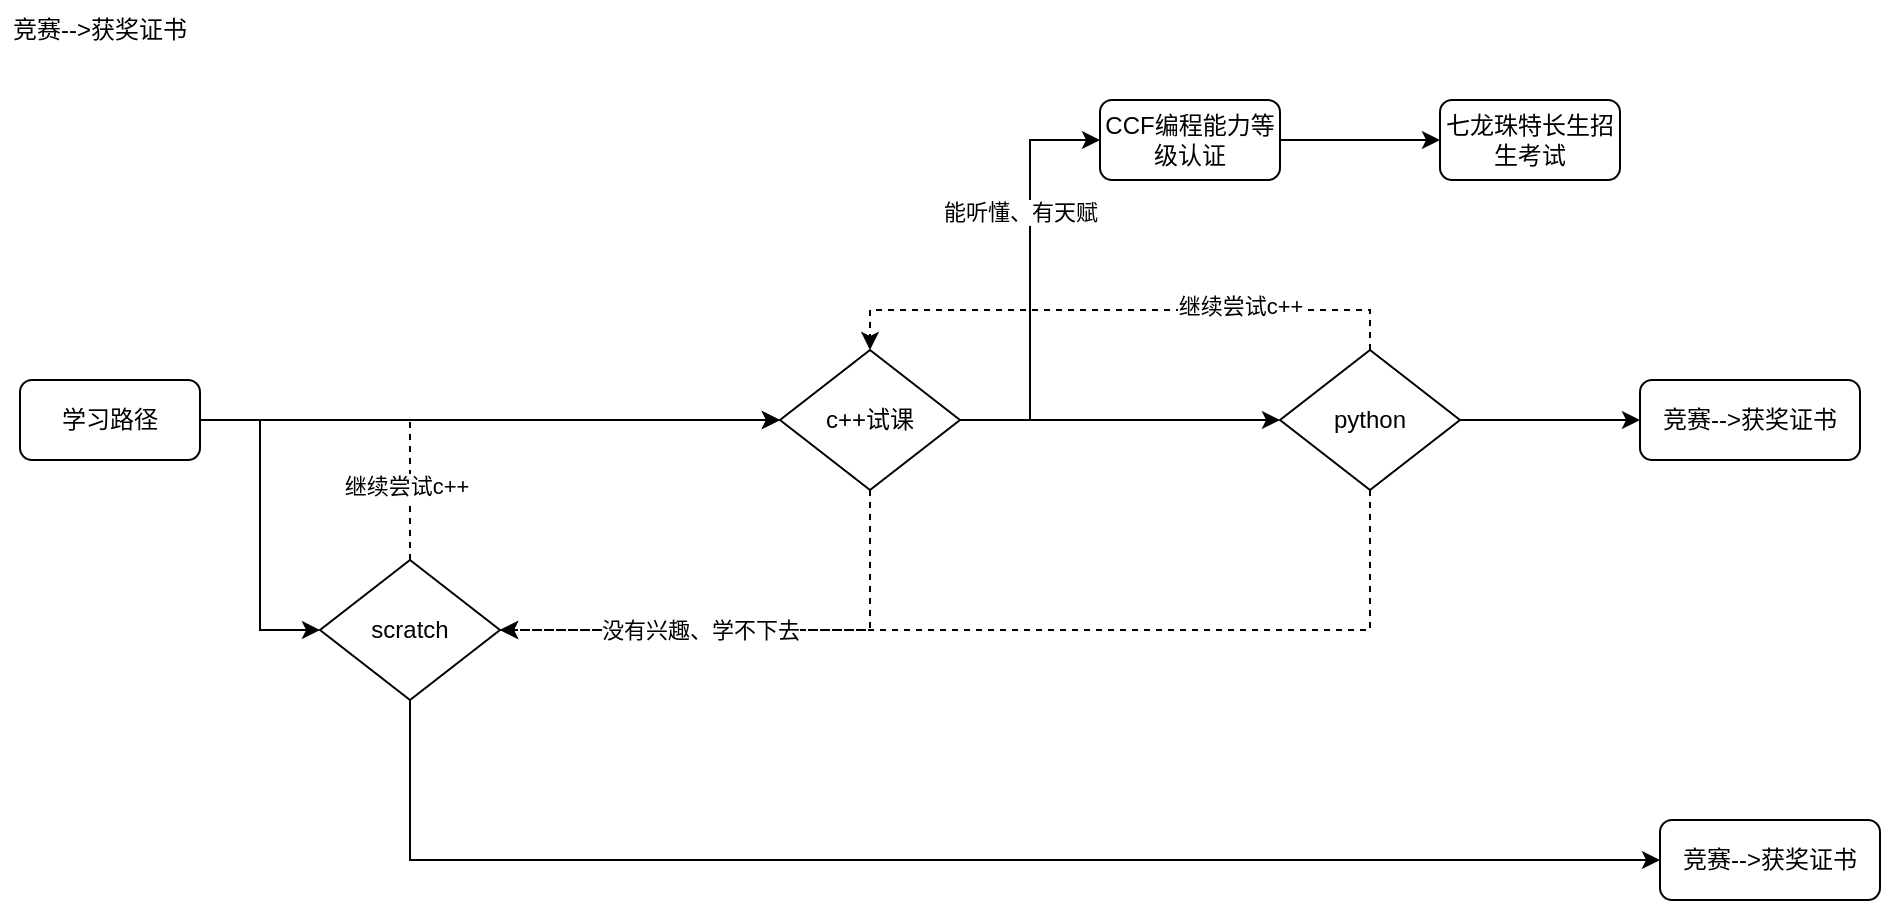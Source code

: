 <mxfile version="26.2.14">
  <diagram name="Page-1" id="52a04d89-c75d-2922-d76d-85b35f80e030">
    <mxGraphModel dx="1170" dy="669" grid="1" gridSize="10" guides="1" tooltips="1" connect="1" arrows="1" fold="1" page="1" pageScale="1" pageWidth="1100" pageHeight="850" background="none" math="0" shadow="0">
      <root>
        <mxCell id="0" />
        <mxCell id="1" parent="0" />
        <mxCell id="OdnS9hcuA0Ocz9xrUDnw-12" style="edgeStyle=orthogonalEdgeStyle;rounded=0;orthogonalLoop=1;jettySize=auto;html=1;entryX=0;entryY=0.5;entryDx=0;entryDy=0;" edge="1" parent="1" source="OdnS9hcuA0Ocz9xrUDnw-1" target="OdnS9hcuA0Ocz9xrUDnw-11">
          <mxGeometry relative="1" as="geometry" />
        </mxCell>
        <mxCell id="OdnS9hcuA0Ocz9xrUDnw-29" style="edgeStyle=orthogonalEdgeStyle;rounded=0;orthogonalLoop=1;jettySize=auto;html=1;entryX=0;entryY=0.5;entryDx=0;entryDy=0;" edge="1" parent="1" source="OdnS9hcuA0Ocz9xrUDnw-1" target="OdnS9hcuA0Ocz9xrUDnw-26">
          <mxGeometry relative="1" as="geometry" />
        </mxCell>
        <mxCell id="OdnS9hcuA0Ocz9xrUDnw-1" value="学习路径" style="rounded=1;whiteSpace=wrap;html=1;" vertex="1" parent="1">
          <mxGeometry x="80" y="230" width="90" height="40" as="geometry" />
        </mxCell>
        <mxCell id="OdnS9hcuA0Ocz9xrUDnw-9" value="竞赛--&amp;gt;获奖证书" style="text;html=1;align=center;verticalAlign=middle;whiteSpace=wrap;rounded=0;" vertex="1" parent="1">
          <mxGeometry x="70" y="40" width="100" height="30" as="geometry" />
        </mxCell>
        <mxCell id="OdnS9hcuA0Ocz9xrUDnw-30" style="edgeStyle=orthogonalEdgeStyle;rounded=0;orthogonalLoop=1;jettySize=auto;html=1;" edge="1" parent="1" source="OdnS9hcuA0Ocz9xrUDnw-11" target="OdnS9hcuA0Ocz9xrUDnw-23">
          <mxGeometry relative="1" as="geometry" />
        </mxCell>
        <mxCell id="OdnS9hcuA0Ocz9xrUDnw-31" style="edgeStyle=orthogonalEdgeStyle;rounded=0;orthogonalLoop=1;jettySize=auto;html=1;entryX=0;entryY=0.5;entryDx=0;entryDy=0;" edge="1" parent="1" source="OdnS9hcuA0Ocz9xrUDnw-11" target="OdnS9hcuA0Ocz9xrUDnw-21">
          <mxGeometry relative="1" as="geometry" />
        </mxCell>
        <mxCell id="OdnS9hcuA0Ocz9xrUDnw-32" value="能听懂、有天赋" style="edgeLabel;html=1;align=center;verticalAlign=middle;resizable=0;points=[];" vertex="1" connectable="0" parent="OdnS9hcuA0Ocz9xrUDnw-31">
          <mxGeometry x="0.034" y="9" relative="1" as="geometry">
            <mxPoint x="4" y="-31" as="offset" />
          </mxGeometry>
        </mxCell>
        <mxCell id="OdnS9hcuA0Ocz9xrUDnw-47" style="edgeStyle=orthogonalEdgeStyle;rounded=0;orthogonalLoop=1;jettySize=auto;html=1;entryX=1;entryY=0.5;entryDx=0;entryDy=0;exitX=0.5;exitY=1;exitDx=0;exitDy=0;dashed=1;" edge="1" parent="1" source="OdnS9hcuA0Ocz9xrUDnw-11" target="OdnS9hcuA0Ocz9xrUDnw-26">
          <mxGeometry relative="1" as="geometry">
            <mxPoint x="540" y="302.5" as="sourcePoint" />
            <mxPoint x="400" y="407.5" as="targetPoint" />
          </mxGeometry>
        </mxCell>
        <mxCell id="OdnS9hcuA0Ocz9xrUDnw-11" value="c++试课" style="rhombus;whiteSpace=wrap;html=1;" vertex="1" parent="1">
          <mxGeometry x="460" y="215" width="90" height="70" as="geometry" />
        </mxCell>
        <mxCell id="OdnS9hcuA0Ocz9xrUDnw-15" value="竞赛--&amp;gt;获奖证书" style="rounded=1;whiteSpace=wrap;html=1;" vertex="1" parent="1">
          <mxGeometry x="900" y="450" width="110" height="40" as="geometry" />
        </mxCell>
        <mxCell id="OdnS9hcuA0Ocz9xrUDnw-33" style="edgeStyle=orthogonalEdgeStyle;rounded=0;orthogonalLoop=1;jettySize=auto;html=1;entryX=0;entryY=0.5;entryDx=0;entryDy=0;" edge="1" parent="1" source="OdnS9hcuA0Ocz9xrUDnw-21" target="OdnS9hcuA0Ocz9xrUDnw-22">
          <mxGeometry relative="1" as="geometry" />
        </mxCell>
        <mxCell id="OdnS9hcuA0Ocz9xrUDnw-21" value="CCF编程能力等级认证" style="rounded=1;whiteSpace=wrap;html=1;" vertex="1" parent="1">
          <mxGeometry x="620" y="90" width="90" height="40" as="geometry" />
        </mxCell>
        <mxCell id="OdnS9hcuA0Ocz9xrUDnw-22" value="七龙珠特长生招生考试" style="rounded=1;whiteSpace=wrap;html=1;" vertex="1" parent="1">
          <mxGeometry x="790" y="90" width="90" height="40" as="geometry" />
        </mxCell>
        <mxCell id="OdnS9hcuA0Ocz9xrUDnw-36" style="edgeStyle=orthogonalEdgeStyle;rounded=0;orthogonalLoop=1;jettySize=auto;html=1;entryX=1;entryY=0.5;entryDx=0;entryDy=0;exitX=0.5;exitY=1;exitDx=0;exitDy=0;dashed=1;" edge="1" parent="1" source="OdnS9hcuA0Ocz9xrUDnw-23" target="OdnS9hcuA0Ocz9xrUDnw-26">
          <mxGeometry relative="1" as="geometry">
            <mxPoint x="320" y="450" as="sourcePoint" />
            <mxPoint x="410" y="615" as="targetPoint" />
            <Array as="points">
              <mxPoint x="755" y="355" />
            </Array>
          </mxGeometry>
        </mxCell>
        <mxCell id="OdnS9hcuA0Ocz9xrUDnw-38" value="没有兴趣、学不下去" style="edgeLabel;html=1;align=center;verticalAlign=middle;resizable=0;points=[];" vertex="1" connectable="0" parent="OdnS9hcuA0Ocz9xrUDnw-36">
          <mxGeometry x="-0.292" y="-1" relative="1" as="geometry">
            <mxPoint x="-226" y="1" as="offset" />
          </mxGeometry>
        </mxCell>
        <mxCell id="OdnS9hcuA0Ocz9xrUDnw-42" style="edgeStyle=orthogonalEdgeStyle;rounded=0;orthogonalLoop=1;jettySize=auto;html=1;entryX=0.5;entryY=0;entryDx=0;entryDy=0;dashed=1;exitX=0.5;exitY=0;exitDx=0;exitDy=0;" edge="1" parent="1" source="OdnS9hcuA0Ocz9xrUDnw-23" target="OdnS9hcuA0Ocz9xrUDnw-11">
          <mxGeometry relative="1" as="geometry">
            <Array as="points">
              <mxPoint x="755" y="195" />
              <mxPoint x="505" y="195" />
            </Array>
          </mxGeometry>
        </mxCell>
        <mxCell id="OdnS9hcuA0Ocz9xrUDnw-43" value="继续尝试c++" style="edgeLabel;html=1;align=center;verticalAlign=middle;resizable=0;points=[];" vertex="1" connectable="0" parent="OdnS9hcuA0Ocz9xrUDnw-42">
          <mxGeometry x="-0.41" y="-2" relative="1" as="geometry">
            <mxPoint as="offset" />
          </mxGeometry>
        </mxCell>
        <mxCell id="OdnS9hcuA0Ocz9xrUDnw-50" style="edgeStyle=orthogonalEdgeStyle;rounded=0;orthogonalLoop=1;jettySize=auto;html=1;" edge="1" parent="1" source="OdnS9hcuA0Ocz9xrUDnw-23">
          <mxGeometry relative="1" as="geometry">
            <mxPoint x="890" y="250" as="targetPoint" />
          </mxGeometry>
        </mxCell>
        <mxCell id="OdnS9hcuA0Ocz9xrUDnw-23" value="python" style="rhombus;whiteSpace=wrap;html=1;" vertex="1" parent="1">
          <mxGeometry x="710" y="215" width="90" height="70" as="geometry" />
        </mxCell>
        <mxCell id="OdnS9hcuA0Ocz9xrUDnw-48" style="edgeStyle=orthogonalEdgeStyle;rounded=0;orthogonalLoop=1;jettySize=auto;html=1;entryX=0;entryY=0.5;entryDx=0;entryDy=0;dashed=1;" edge="1" parent="1" source="OdnS9hcuA0Ocz9xrUDnw-26" target="OdnS9hcuA0Ocz9xrUDnw-11">
          <mxGeometry relative="1" as="geometry">
            <Array as="points">
              <mxPoint x="275" y="250" />
            </Array>
          </mxGeometry>
        </mxCell>
        <mxCell id="OdnS9hcuA0Ocz9xrUDnw-49" value="继续尝试c++" style="edgeLabel;html=1;align=center;verticalAlign=middle;resizable=0;points=[];" vertex="1" connectable="0" parent="OdnS9hcuA0Ocz9xrUDnw-48">
          <mxGeometry x="-0.71" y="2" relative="1" as="geometry">
            <mxPoint as="offset" />
          </mxGeometry>
        </mxCell>
        <mxCell id="OdnS9hcuA0Ocz9xrUDnw-26" value="scratch" style="rhombus;whiteSpace=wrap;html=1;" vertex="1" parent="1">
          <mxGeometry x="230" y="320" width="90" height="70" as="geometry" />
        </mxCell>
        <mxCell id="OdnS9hcuA0Ocz9xrUDnw-46" value="" style="endArrow=classic;html=1;rounded=0;exitX=0.5;exitY=1;exitDx=0;exitDy=0;entryX=0;entryY=0.5;entryDx=0;entryDy=0;" edge="1" parent="1" source="OdnS9hcuA0Ocz9xrUDnw-26" target="OdnS9hcuA0Ocz9xrUDnw-15">
          <mxGeometry width="50" height="50" relative="1" as="geometry">
            <mxPoint x="440" y="510" as="sourcePoint" />
            <mxPoint x="490" y="460" as="targetPoint" />
            <Array as="points">
              <mxPoint x="275" y="470" />
            </Array>
          </mxGeometry>
        </mxCell>
        <mxCell id="OdnS9hcuA0Ocz9xrUDnw-51" value="竞赛--&amp;gt;获奖证书" style="rounded=1;whiteSpace=wrap;html=1;" vertex="1" parent="1">
          <mxGeometry x="890" y="230" width="110" height="40" as="geometry" />
        </mxCell>
      </root>
    </mxGraphModel>
  </diagram>
</mxfile>
